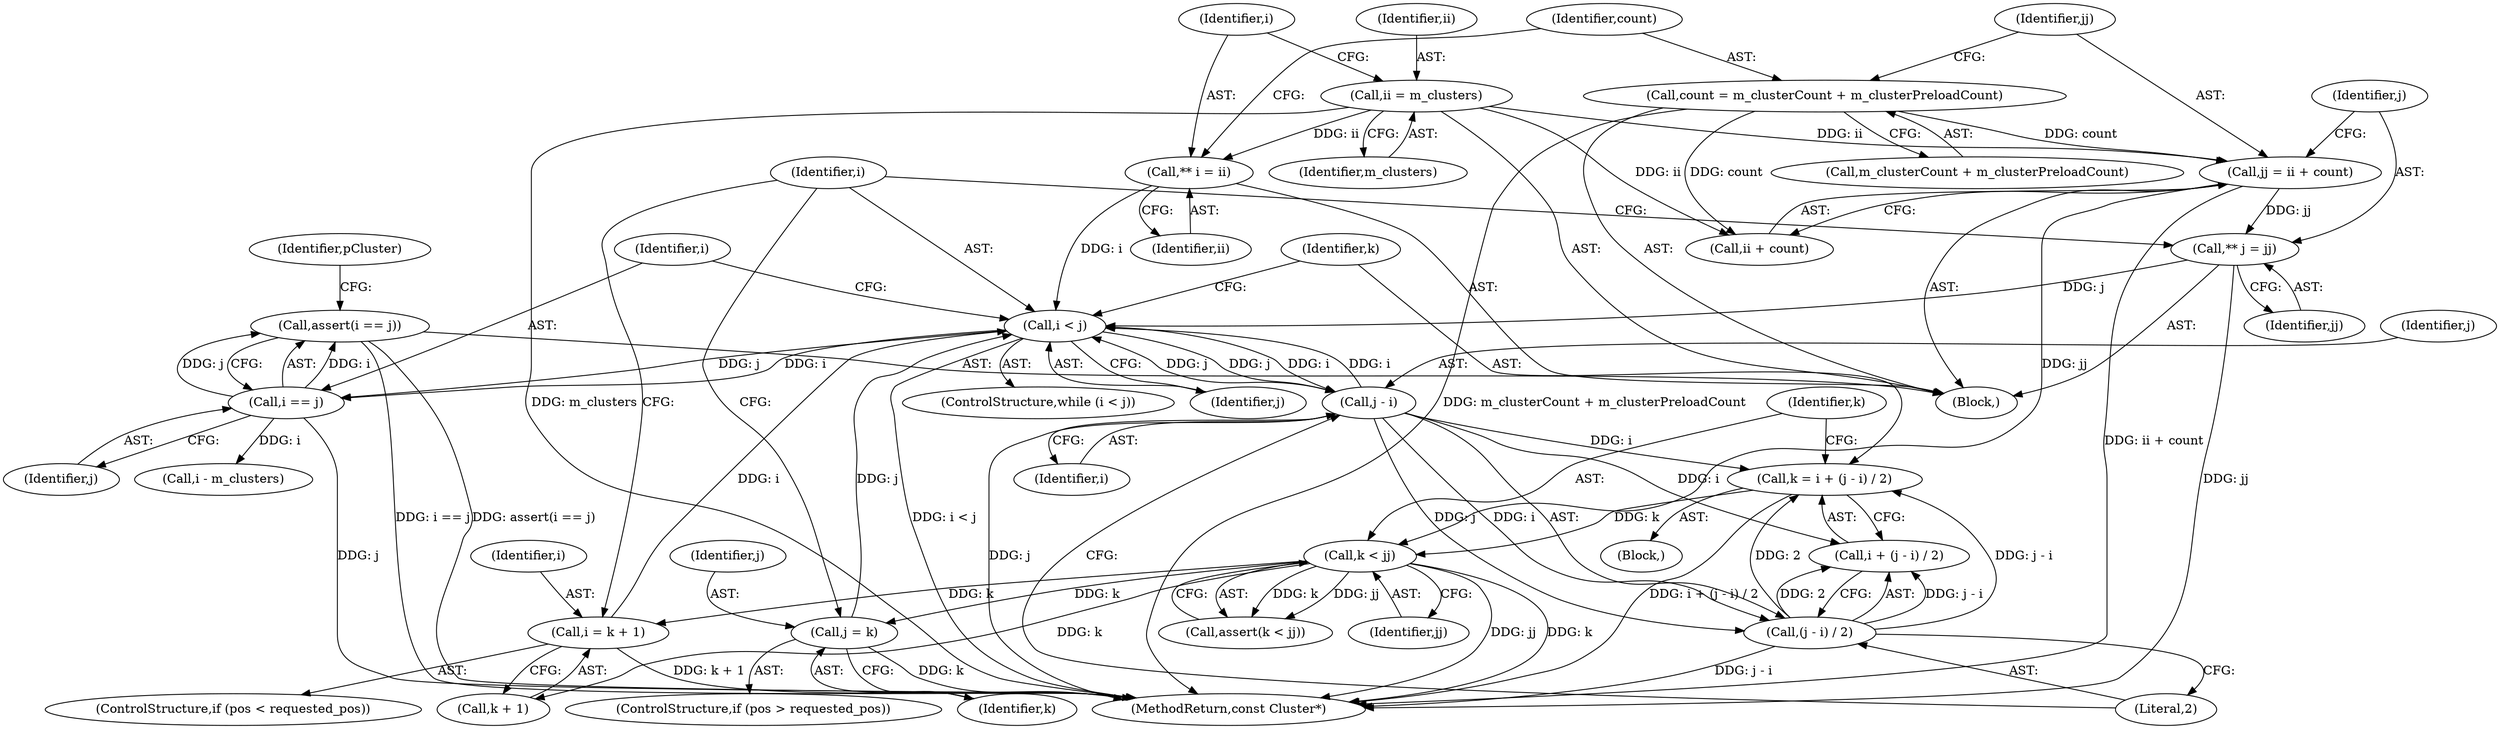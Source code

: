 digraph "0_Android_cc274e2abe8b2a6698a5c47d8aa4bb45f1f9538d_10@API" {
"1000183" [label="(Call,assert(i == j))"];
"1000184" [label="(Call,i == j)"];
"1000132" [label="(Call,i < j)"];
"1000167" [label="(Call,i = k + 1)"];
"1000146" [label="(Call,k < jj)"];
"1000136" [label="(Call,k = i + (j - i) / 2)"];
"1000141" [label="(Call,j - i)"];
"1000140" [label="(Call,(j - i) / 2)"];
"1000122" [label="(Call,jj = ii + count)"];
"1000109" [label="(Call,ii = m_clusters)"];
"1000117" [label="(Call,count = m_clusterCount + m_clusterPreloadCount)"];
"1000113" [label="(Call,** i = ii)"];
"1000177" [label="(Call,j = k)"];
"1000128" [label="(Call,** j = jj)"];
"1000168" [label="(Identifier,i)"];
"1000128" [label="(Call,** j = jj)"];
"1000135" [label="(Block,)"];
"1000142" [label="(Identifier,j)"];
"1000148" [label="(Identifier,jj)"];
"1000138" [label="(Call,i + (j - i) / 2)"];
"1000185" [label="(Identifier,i)"];
"1000110" [label="(Identifier,ii)"];
"1000117" [label="(Call,count = m_clusterCount + m_clusterPreloadCount)"];
"1000163" [label="(ControlStructure,if (pos < requested_pos))"];
"1000119" [label="(Call,m_clusterCount + m_clusterPreloadCount)"];
"1000109" [label="(Call,ii = m_clusters)"];
"1000169" [label="(Call,k + 1)"];
"1000122" [label="(Call,jj = ii + count)"];
"1000179" [label="(Identifier,k)"];
"1000113" [label="(Call,** i = ii)"];
"1000140" [label="(Call,(j - i) / 2)"];
"1000145" [label="(Call,assert(k < jj))"];
"1000178" [label="(Identifier,j)"];
"1000219" [label="(MethodReturn,const Cluster*)"];
"1000186" [label="(Identifier,j)"];
"1000177" [label="(Call,j = k)"];
"1000131" [label="(ControlStructure,while (i < j))"];
"1000144" [label="(Literal,2)"];
"1000143" [label="(Identifier,i)"];
"1000137" [label="(Identifier,k)"];
"1000173" [label="(ControlStructure,if (pos > requested_pos))"];
"1000132" [label="(Call,i < j)"];
"1000118" [label="(Identifier,count)"];
"1000115" [label="(Identifier,ii)"];
"1000199" [label="(Call,i - m_clusters)"];
"1000146" [label="(Call,k < jj)"];
"1000141" [label="(Call,j - i)"];
"1000114" [label="(Identifier,i)"];
"1000123" [label="(Identifier,jj)"];
"1000184" [label="(Call,i == j)"];
"1000133" [label="(Identifier,i)"];
"1000136" [label="(Call,k = i + (j - i) / 2)"];
"1000147" [label="(Identifier,k)"];
"1000124" [label="(Call,ii + count)"];
"1000183" [label="(Call,assert(i == j))"];
"1000134" [label="(Identifier,j)"];
"1000102" [label="(Block,)"];
"1000167" [label="(Call,i = k + 1)"];
"1000129" [label="(Identifier,j)"];
"1000130" [label="(Identifier,jj)"];
"1000111" [label="(Identifier,m_clusters)"];
"1000188" [label="(Identifier,pCluster)"];
"1000183" -> "1000102"  [label="AST: "];
"1000183" -> "1000184"  [label="CFG: "];
"1000184" -> "1000183"  [label="AST: "];
"1000188" -> "1000183"  [label="CFG: "];
"1000183" -> "1000219"  [label="DDG: i == j"];
"1000183" -> "1000219"  [label="DDG: assert(i == j)"];
"1000184" -> "1000183"  [label="DDG: i"];
"1000184" -> "1000183"  [label="DDG: j"];
"1000184" -> "1000186"  [label="CFG: "];
"1000185" -> "1000184"  [label="AST: "];
"1000186" -> "1000184"  [label="AST: "];
"1000184" -> "1000219"  [label="DDG: j"];
"1000132" -> "1000184"  [label="DDG: i"];
"1000132" -> "1000184"  [label="DDG: j"];
"1000184" -> "1000199"  [label="DDG: i"];
"1000132" -> "1000131"  [label="AST: "];
"1000132" -> "1000134"  [label="CFG: "];
"1000133" -> "1000132"  [label="AST: "];
"1000134" -> "1000132"  [label="AST: "];
"1000137" -> "1000132"  [label="CFG: "];
"1000185" -> "1000132"  [label="CFG: "];
"1000132" -> "1000219"  [label="DDG: i < j"];
"1000167" -> "1000132"  [label="DDG: i"];
"1000113" -> "1000132"  [label="DDG: i"];
"1000141" -> "1000132"  [label="DDG: i"];
"1000141" -> "1000132"  [label="DDG: j"];
"1000177" -> "1000132"  [label="DDG: j"];
"1000128" -> "1000132"  [label="DDG: j"];
"1000132" -> "1000141"  [label="DDG: j"];
"1000132" -> "1000141"  [label="DDG: i"];
"1000167" -> "1000163"  [label="AST: "];
"1000167" -> "1000169"  [label="CFG: "];
"1000168" -> "1000167"  [label="AST: "];
"1000169" -> "1000167"  [label="AST: "];
"1000133" -> "1000167"  [label="CFG: "];
"1000167" -> "1000219"  [label="DDG: k + 1"];
"1000146" -> "1000167"  [label="DDG: k"];
"1000146" -> "1000145"  [label="AST: "];
"1000146" -> "1000148"  [label="CFG: "];
"1000147" -> "1000146"  [label="AST: "];
"1000148" -> "1000146"  [label="AST: "];
"1000145" -> "1000146"  [label="CFG: "];
"1000146" -> "1000219"  [label="DDG: jj"];
"1000146" -> "1000219"  [label="DDG: k"];
"1000146" -> "1000145"  [label="DDG: k"];
"1000146" -> "1000145"  [label="DDG: jj"];
"1000136" -> "1000146"  [label="DDG: k"];
"1000122" -> "1000146"  [label="DDG: jj"];
"1000146" -> "1000169"  [label="DDG: k"];
"1000146" -> "1000177"  [label="DDG: k"];
"1000136" -> "1000135"  [label="AST: "];
"1000136" -> "1000138"  [label="CFG: "];
"1000137" -> "1000136"  [label="AST: "];
"1000138" -> "1000136"  [label="AST: "];
"1000147" -> "1000136"  [label="CFG: "];
"1000136" -> "1000219"  [label="DDG: i + (j - i) / 2"];
"1000141" -> "1000136"  [label="DDG: i"];
"1000140" -> "1000136"  [label="DDG: j - i"];
"1000140" -> "1000136"  [label="DDG: 2"];
"1000141" -> "1000140"  [label="AST: "];
"1000141" -> "1000143"  [label="CFG: "];
"1000142" -> "1000141"  [label="AST: "];
"1000143" -> "1000141"  [label="AST: "];
"1000144" -> "1000141"  [label="CFG: "];
"1000141" -> "1000219"  [label="DDG: j"];
"1000141" -> "1000138"  [label="DDG: i"];
"1000141" -> "1000140"  [label="DDG: j"];
"1000141" -> "1000140"  [label="DDG: i"];
"1000140" -> "1000138"  [label="AST: "];
"1000140" -> "1000144"  [label="CFG: "];
"1000144" -> "1000140"  [label="AST: "];
"1000138" -> "1000140"  [label="CFG: "];
"1000140" -> "1000219"  [label="DDG: j - i"];
"1000140" -> "1000138"  [label="DDG: j - i"];
"1000140" -> "1000138"  [label="DDG: 2"];
"1000122" -> "1000102"  [label="AST: "];
"1000122" -> "1000124"  [label="CFG: "];
"1000123" -> "1000122"  [label="AST: "];
"1000124" -> "1000122"  [label="AST: "];
"1000129" -> "1000122"  [label="CFG: "];
"1000122" -> "1000219"  [label="DDG: ii + count"];
"1000109" -> "1000122"  [label="DDG: ii"];
"1000117" -> "1000122"  [label="DDG: count"];
"1000122" -> "1000128"  [label="DDG: jj"];
"1000109" -> "1000102"  [label="AST: "];
"1000109" -> "1000111"  [label="CFG: "];
"1000110" -> "1000109"  [label="AST: "];
"1000111" -> "1000109"  [label="AST: "];
"1000114" -> "1000109"  [label="CFG: "];
"1000109" -> "1000219"  [label="DDG: m_clusters"];
"1000109" -> "1000113"  [label="DDG: ii"];
"1000109" -> "1000124"  [label="DDG: ii"];
"1000117" -> "1000102"  [label="AST: "];
"1000117" -> "1000119"  [label="CFG: "];
"1000118" -> "1000117"  [label="AST: "];
"1000119" -> "1000117"  [label="AST: "];
"1000123" -> "1000117"  [label="CFG: "];
"1000117" -> "1000219"  [label="DDG: m_clusterCount + m_clusterPreloadCount"];
"1000117" -> "1000124"  [label="DDG: count"];
"1000113" -> "1000102"  [label="AST: "];
"1000113" -> "1000115"  [label="CFG: "];
"1000114" -> "1000113"  [label="AST: "];
"1000115" -> "1000113"  [label="AST: "];
"1000118" -> "1000113"  [label="CFG: "];
"1000177" -> "1000173"  [label="AST: "];
"1000177" -> "1000179"  [label="CFG: "];
"1000178" -> "1000177"  [label="AST: "];
"1000179" -> "1000177"  [label="AST: "];
"1000133" -> "1000177"  [label="CFG: "];
"1000177" -> "1000219"  [label="DDG: k"];
"1000128" -> "1000102"  [label="AST: "];
"1000128" -> "1000130"  [label="CFG: "];
"1000129" -> "1000128"  [label="AST: "];
"1000130" -> "1000128"  [label="AST: "];
"1000133" -> "1000128"  [label="CFG: "];
"1000128" -> "1000219"  [label="DDG: jj"];
}
